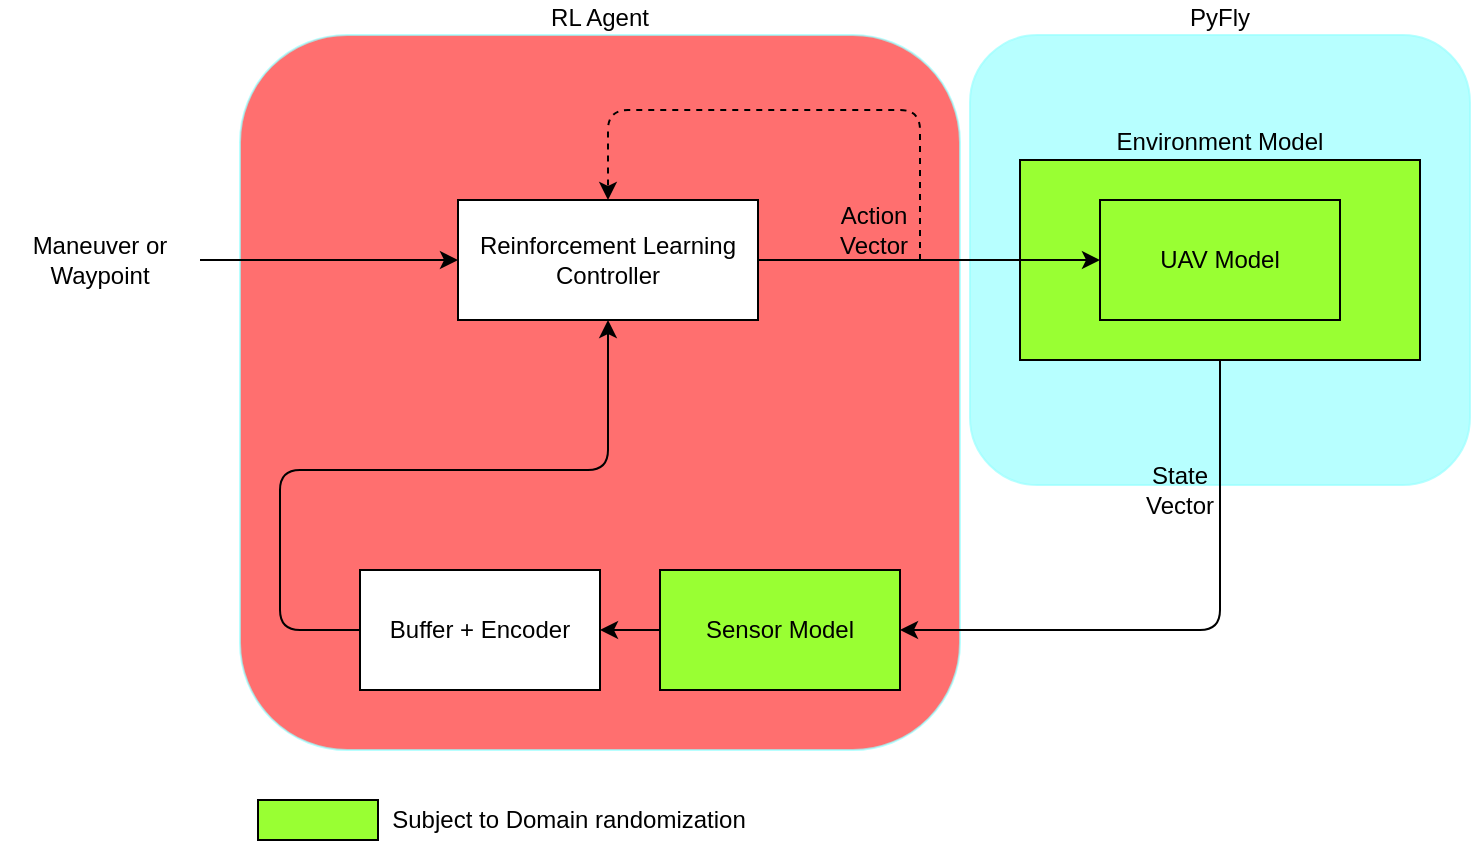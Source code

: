 <mxfile version="13.9.9" type="github">
  <diagram id="vSsBbyGpL86iU16PmAUu" name="Page-1">
    <mxGraphModel dx="1152" dy="831" grid="1" gridSize="10" guides="1" tooltips="1" connect="1" arrows="1" fold="1" page="1" pageScale="1" pageWidth="827" pageHeight="1169" math="0" shadow="0">
      <root>
        <mxCell id="0" />
        <mxCell id="1" parent="0" />
        <mxCell id="CLwiBIMFmUd81njh_HAW-16" value="RL Agent" style="rounded=1;whiteSpace=wrap;html=1;labelBackgroundColor=none;strokeColor=#99FFFF;opacity=70;labelPosition=center;verticalLabelPosition=top;align=center;verticalAlign=bottom;fillColor=#FF3333;" vertex="1" parent="1">
          <mxGeometry x="170" y="182.5" width="360" height="357.5" as="geometry" />
        </mxCell>
        <mxCell id="CLwiBIMFmUd81njh_HAW-5" value="PyFly" style="rounded=1;whiteSpace=wrap;html=1;labelBackgroundColor=none;strokeColor=#99FFFF;fillColor=#99FFFF;labelPosition=center;verticalLabelPosition=top;align=center;verticalAlign=bottom;spacingTop=0;opacity=70;" vertex="1" parent="1">
          <mxGeometry x="535" y="182.5" width="250" height="225" as="geometry" />
        </mxCell>
        <mxCell id="CLwiBIMFmUd81njh_HAW-1" value="Reinforcement Learning Controller" style="rounded=0;whiteSpace=wrap;html=1;" vertex="1" parent="1">
          <mxGeometry x="279" y="265" width="150" height="60" as="geometry" />
        </mxCell>
        <mxCell id="CLwiBIMFmUd81njh_HAW-3" value="&lt;div align=&quot;center&quot;&gt;Environment Model&lt;/div&gt;" style="rounded=0;whiteSpace=wrap;html=1;align=center;labelPosition=center;verticalLabelPosition=top;verticalAlign=bottom;fillColor=#99FF33;" vertex="1" parent="1">
          <mxGeometry x="560" y="245" width="200" height="100" as="geometry" />
        </mxCell>
        <mxCell id="CLwiBIMFmUd81njh_HAW-2" value="UAV Model " style="rounded=0;whiteSpace=wrap;html=1;fillColor=#99FF33;" vertex="1" parent="1">
          <mxGeometry x="600" y="265" width="120" height="60" as="geometry" />
        </mxCell>
        <mxCell id="CLwiBIMFmUd81njh_HAW-4" value="Sensor Model" style="rounded=0;whiteSpace=wrap;html=1;fillColor=#99FF33;" vertex="1" parent="1">
          <mxGeometry x="380" y="450" width="120" height="60" as="geometry" />
        </mxCell>
        <mxCell id="CLwiBIMFmUd81njh_HAW-7" value="" style="endArrow=classic;html=1;exitX=1;exitY=0.5;exitDx=0;exitDy=0;entryX=0;entryY=0.5;entryDx=0;entryDy=0;" edge="1" parent="1" source="CLwiBIMFmUd81njh_HAW-1" target="CLwiBIMFmUd81njh_HAW-2">
          <mxGeometry width="50" height="50" relative="1" as="geometry">
            <mxPoint x="390" y="380" as="sourcePoint" />
            <mxPoint x="440" y="330" as="targetPoint" />
          </mxGeometry>
        </mxCell>
        <mxCell id="CLwiBIMFmUd81njh_HAW-8" value="" style="endArrow=classic;html=1;entryX=0;entryY=0.5;entryDx=0;entryDy=0;exitX=1;exitY=0.5;exitDx=0;exitDy=0;" edge="1" parent="1" source="CLwiBIMFmUd81njh_HAW-9" target="CLwiBIMFmUd81njh_HAW-1">
          <mxGeometry width="50" height="50" relative="1" as="geometry">
            <mxPoint x="80" y="294.5" as="sourcePoint" />
            <mxPoint x="160" y="294.5" as="targetPoint" />
          </mxGeometry>
        </mxCell>
        <mxCell id="CLwiBIMFmUd81njh_HAW-9" value="Maneuver or Waypoint" style="text;html=1;strokeColor=none;fillColor=none;align=center;verticalAlign=middle;whiteSpace=wrap;rounded=0;labelBackgroundColor=none;opacity=70;" vertex="1" parent="1">
          <mxGeometry x="50" y="262.5" width="100" height="65" as="geometry" />
        </mxCell>
        <mxCell id="CLwiBIMFmUd81njh_HAW-13" value="Buffer + Encoder" style="rounded=0;whiteSpace=wrap;html=1;" vertex="1" parent="1">
          <mxGeometry x="230" y="450" width="120" height="60" as="geometry" />
        </mxCell>
        <mxCell id="CLwiBIMFmUd81njh_HAW-14" value="" style="endArrow=classic;html=1;exitX=0;exitY=0.5;exitDx=0;exitDy=0;entryX=1;entryY=0.5;entryDx=0;entryDy=0;" edge="1" parent="1" source="CLwiBIMFmUd81njh_HAW-4" target="CLwiBIMFmUd81njh_HAW-13">
          <mxGeometry width="50" height="50" relative="1" as="geometry">
            <mxPoint x="390" y="380" as="sourcePoint" />
            <mxPoint x="440" y="330" as="targetPoint" />
          </mxGeometry>
        </mxCell>
        <mxCell id="CLwiBIMFmUd81njh_HAW-15" value="" style="endArrow=classic;html=1;exitX=0;exitY=0.5;exitDx=0;exitDy=0;entryX=0.5;entryY=1;entryDx=0;entryDy=0;" edge="1" parent="1" source="CLwiBIMFmUd81njh_HAW-13" target="CLwiBIMFmUd81njh_HAW-1">
          <mxGeometry width="50" height="50" relative="1" as="geometry">
            <mxPoint x="390" y="380" as="sourcePoint" />
            <mxPoint x="440" y="330" as="targetPoint" />
            <Array as="points">
              <mxPoint x="190" y="480" />
              <mxPoint x="190" y="400" />
              <mxPoint x="354" y="400" />
            </Array>
          </mxGeometry>
        </mxCell>
        <mxCell id="CLwiBIMFmUd81njh_HAW-17" value="Action Vector" style="text;html=1;strokeColor=none;fillColor=none;align=center;verticalAlign=middle;whiteSpace=wrap;rounded=0;labelBackgroundColor=none;opacity=70;" vertex="1" parent="1">
          <mxGeometry x="467" y="270" width="40" height="20" as="geometry" />
        </mxCell>
        <mxCell id="CLwiBIMFmUd81njh_HAW-19" value="State Vector" style="text;html=1;strokeColor=none;fillColor=none;align=center;verticalAlign=middle;whiteSpace=wrap;rounded=0;labelBackgroundColor=none;opacity=70;" vertex="1" parent="1">
          <mxGeometry x="620" y="400" width="40" height="20" as="geometry" />
        </mxCell>
        <mxCell id="CLwiBIMFmUd81njh_HAW-24" value="" style="endArrow=classic;html=1;exitX=0.5;exitY=1;exitDx=0;exitDy=0;entryX=1;entryY=0.5;entryDx=0;entryDy=0;strokeWidth=1;" edge="1" parent="1" source="CLwiBIMFmUd81njh_HAW-3" target="CLwiBIMFmUd81njh_HAW-4">
          <mxGeometry width="50" height="50" relative="1" as="geometry">
            <mxPoint x="390" y="380" as="sourcePoint" />
            <mxPoint x="660" y="480" as="targetPoint" />
            <Array as="points">
              <mxPoint x="660" y="480" />
            </Array>
          </mxGeometry>
        </mxCell>
        <mxCell id="CLwiBIMFmUd81njh_HAW-26" value="" style="rounded=0;whiteSpace=wrap;html=1;align=center;labelPosition=center;verticalLabelPosition=top;verticalAlign=bottom;sketch=0;fillColor=#99FF33;" vertex="1" parent="1">
          <mxGeometry x="179" y="565" width="60" height="20" as="geometry" />
        </mxCell>
        <mxCell id="CLwiBIMFmUd81njh_HAW-29" value="Subject to Domain randomization" style="text;html=1;align=center;verticalAlign=middle;resizable=0;points=[];autosize=1;" vertex="1" parent="1">
          <mxGeometry x="239" y="565" width="190" height="20" as="geometry" />
        </mxCell>
        <mxCell id="CLwiBIMFmUd81njh_HAW-30" value="" style="endArrow=classic;dashed=1;html=1;entryX=0.5;entryY=0;entryDx=0;entryDy=0;startArrow=none;startFill=0;endFill=1;" edge="1" parent="1" target="CLwiBIMFmUd81njh_HAW-1">
          <mxGeometry width="50" height="50" relative="1" as="geometry">
            <mxPoint x="510" y="295" as="sourcePoint" />
            <mxPoint x="440" y="330" as="targetPoint" />
            <Array as="points">
              <mxPoint x="510" y="220" />
              <mxPoint x="354" y="220" />
            </Array>
          </mxGeometry>
        </mxCell>
      </root>
    </mxGraphModel>
  </diagram>
</mxfile>
